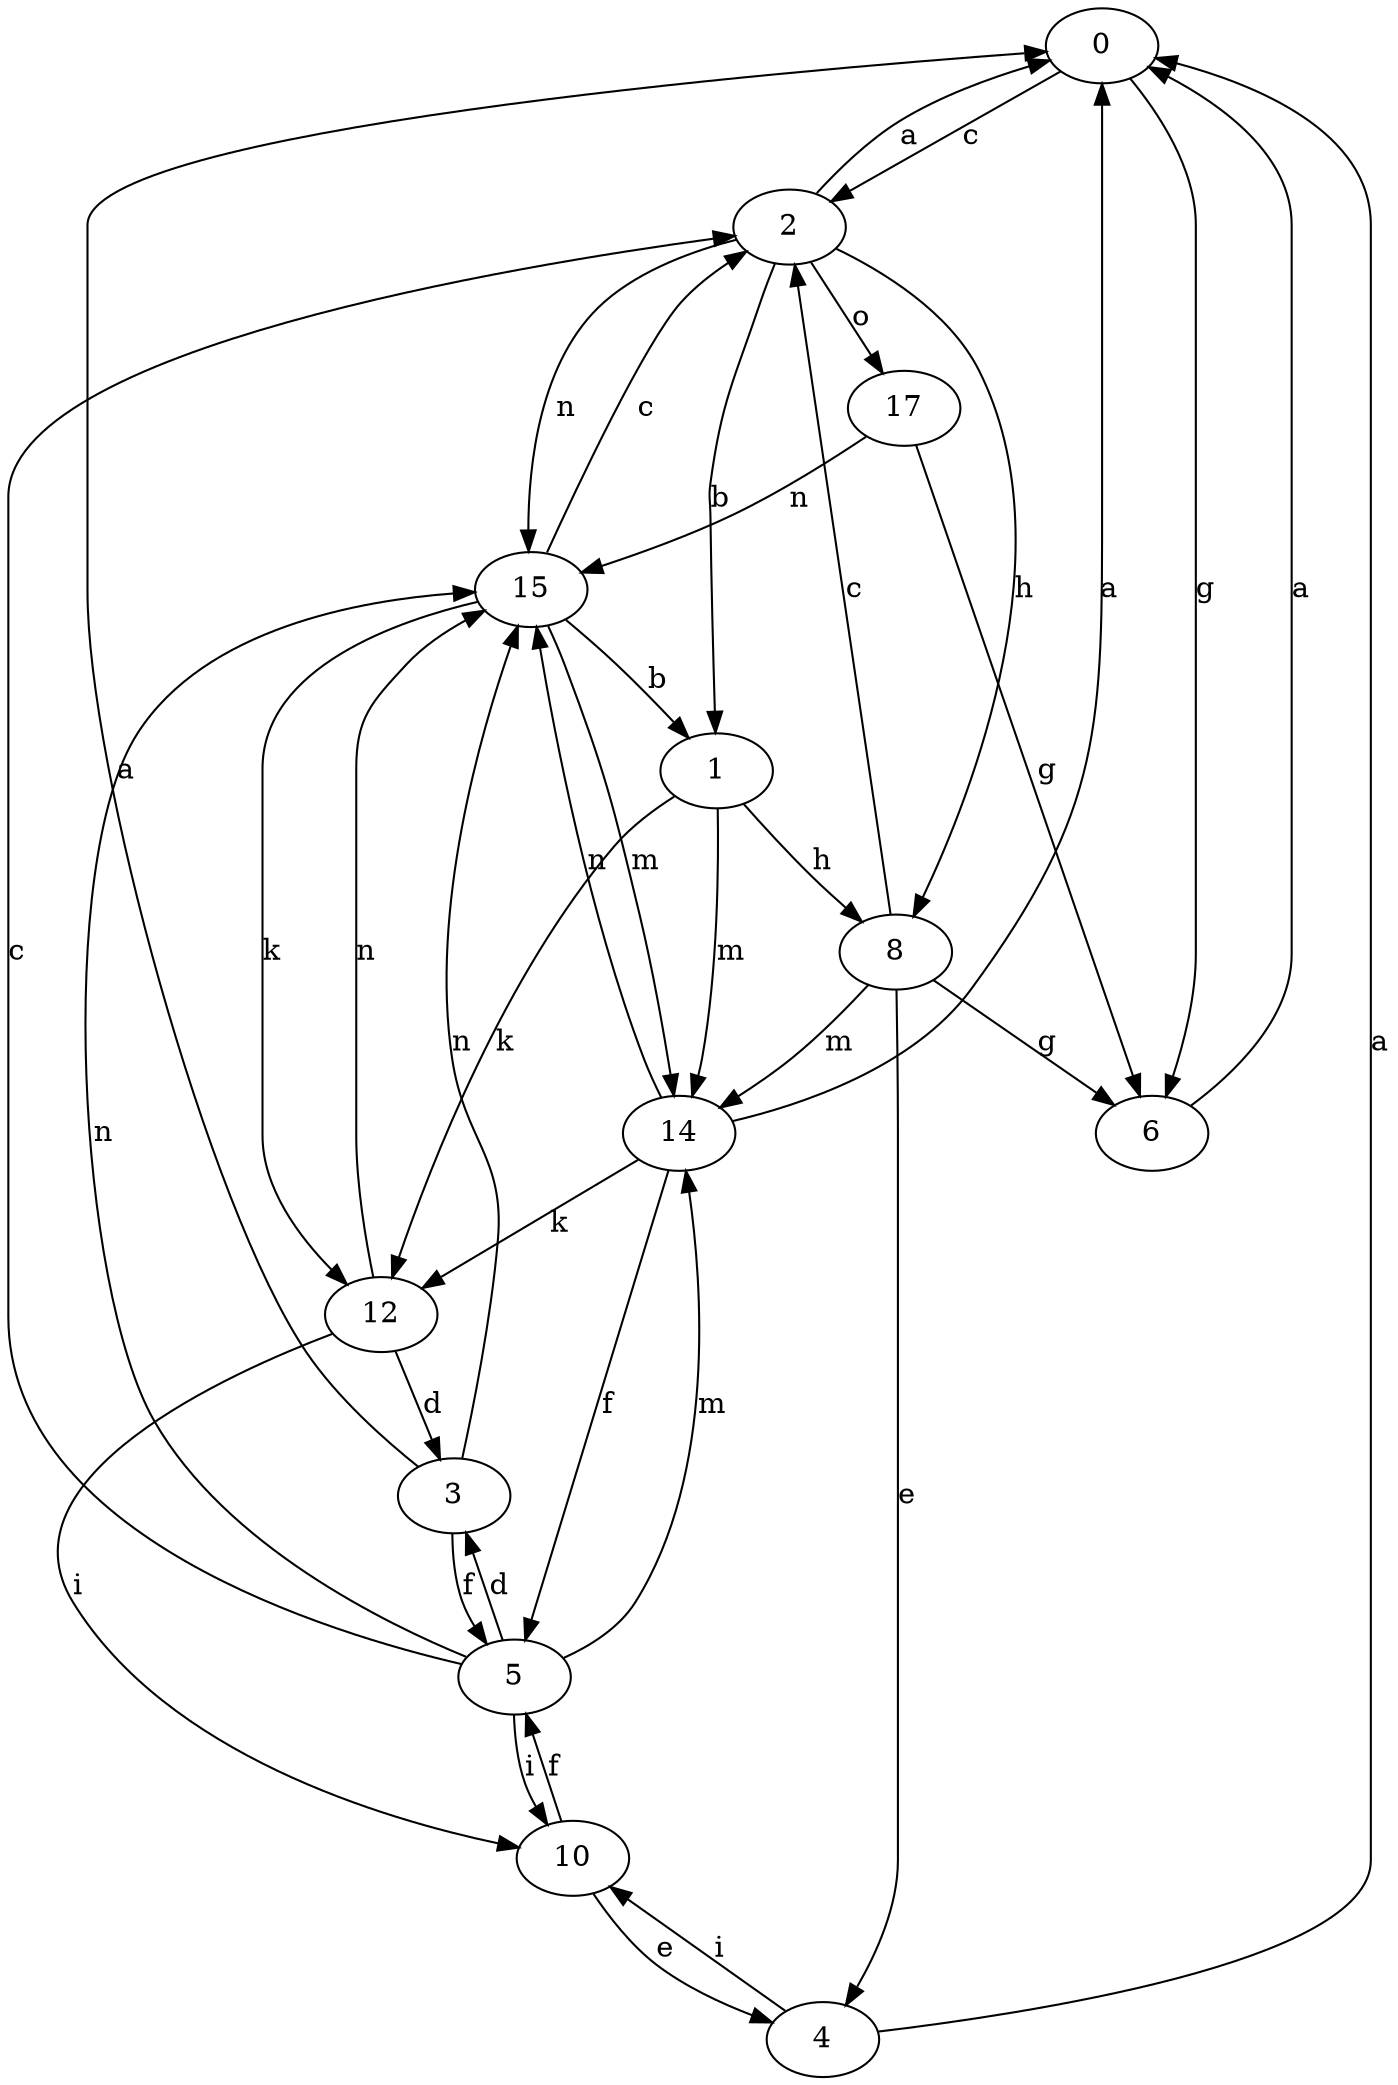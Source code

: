 strict digraph  {
0;
1;
2;
3;
4;
5;
6;
8;
10;
12;
14;
15;
17;
0 -> 2  [label=c];
0 -> 6  [label=g];
1 -> 8  [label=h];
1 -> 12  [label=k];
1 -> 14  [label=m];
2 -> 0  [label=a];
2 -> 1  [label=b];
2 -> 8  [label=h];
2 -> 15  [label=n];
2 -> 17  [label=o];
3 -> 0  [label=a];
3 -> 5  [label=f];
3 -> 15  [label=n];
4 -> 0  [label=a];
4 -> 10  [label=i];
5 -> 2  [label=c];
5 -> 3  [label=d];
5 -> 10  [label=i];
5 -> 14  [label=m];
5 -> 15  [label=n];
6 -> 0  [label=a];
8 -> 2  [label=c];
8 -> 4  [label=e];
8 -> 6  [label=g];
8 -> 14  [label=m];
10 -> 4  [label=e];
10 -> 5  [label=f];
12 -> 3  [label=d];
12 -> 10  [label=i];
12 -> 15  [label=n];
14 -> 0  [label=a];
14 -> 5  [label=f];
14 -> 12  [label=k];
14 -> 15  [label=n];
15 -> 1  [label=b];
15 -> 2  [label=c];
15 -> 12  [label=k];
15 -> 14  [label=m];
17 -> 6  [label=g];
17 -> 15  [label=n];
}
